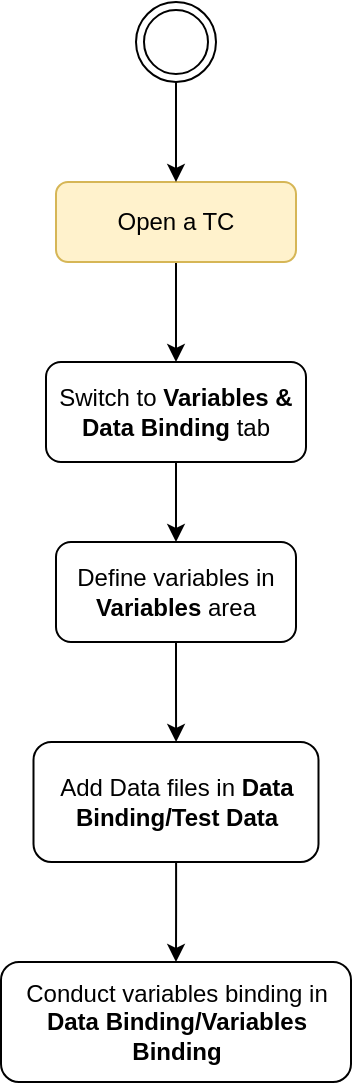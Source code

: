 <mxfile version="16.3.0" type="github">
  <diagram id="C5RBs43oDa-KdzZeNtuy" name="Page-1">
    <mxGraphModel dx="462" dy="1817" grid="1" gridSize="10" guides="1" tooltips="1" connect="1" arrows="1" fold="1" page="1" pageScale="1" pageWidth="827" pageHeight="1169" math="0" shadow="0">
      <root>
        <mxCell id="WIyWlLk6GJQsqaUBKTNV-0" />
        <mxCell id="WIyWlLk6GJQsqaUBKTNV-1" parent="WIyWlLk6GJQsqaUBKTNV-0" />
        <mxCell id="QfkTnqK_QHVf0wzMm1VI-3" value="" style="edgeStyle=orthogonalEdgeStyle;rounded=0;orthogonalLoop=1;jettySize=auto;html=1;" edge="1" parent="WIyWlLk6GJQsqaUBKTNV-1" source="WIyWlLk6GJQsqaUBKTNV-3" target="WIyWlLk6GJQsqaUBKTNV-7">
          <mxGeometry relative="1" as="geometry" />
        </mxCell>
        <mxCell id="WIyWlLk6GJQsqaUBKTNV-3" value="Open a TC" style="rounded=1;whiteSpace=wrap;html=1;fontSize=12;glass=0;strokeWidth=1;shadow=0;fillColor=#fff2cc;strokeColor=#d6b656;" parent="WIyWlLk6GJQsqaUBKTNV-1" vertex="1">
          <mxGeometry x="160" y="80" width="120" height="40" as="geometry" />
        </mxCell>
        <mxCell id="QfkTnqK_QHVf0wzMm1VI-4" value="" style="edgeStyle=orthogonalEdgeStyle;rounded=0;orthogonalLoop=1;jettySize=auto;html=1;" edge="1" parent="WIyWlLk6GJQsqaUBKTNV-1" source="WIyWlLk6GJQsqaUBKTNV-7" target="WIyWlLk6GJQsqaUBKTNV-12">
          <mxGeometry relative="1" as="geometry" />
        </mxCell>
        <mxCell id="WIyWlLk6GJQsqaUBKTNV-7" value="Switch to&lt;b&gt; Variables &amp;amp; Data Binding&lt;/b&gt; tab" style="rounded=1;whiteSpace=wrap;html=1;fontSize=12;glass=0;strokeWidth=1;shadow=0;" parent="WIyWlLk6GJQsqaUBKTNV-1" vertex="1">
          <mxGeometry x="155" y="170" width="130" height="50" as="geometry" />
        </mxCell>
        <mxCell id="QfkTnqK_QHVf0wzMm1VI-6" value="" style="edgeStyle=orthogonalEdgeStyle;rounded=0;orthogonalLoop=1;jettySize=auto;html=1;" edge="1" parent="WIyWlLk6GJQsqaUBKTNV-1" source="WIyWlLk6GJQsqaUBKTNV-12" target="QfkTnqK_QHVf0wzMm1VI-5">
          <mxGeometry relative="1" as="geometry" />
        </mxCell>
        <mxCell id="WIyWlLk6GJQsqaUBKTNV-12" value="Define variables in &lt;b&gt;Variables&lt;/b&gt; area" style="rounded=1;whiteSpace=wrap;html=1;fontSize=12;glass=0;strokeWidth=1;shadow=0;" parent="WIyWlLk6GJQsqaUBKTNV-1" vertex="1">
          <mxGeometry x="160" y="260" width="120" height="50" as="geometry" />
        </mxCell>
        <mxCell id="QfkTnqK_QHVf0wzMm1VI-2" value="" style="edgeStyle=orthogonalEdgeStyle;rounded=0;orthogonalLoop=1;jettySize=auto;html=1;" edge="1" parent="WIyWlLk6GJQsqaUBKTNV-1" source="QfkTnqK_QHVf0wzMm1VI-1" target="WIyWlLk6GJQsqaUBKTNV-3">
          <mxGeometry relative="1" as="geometry" />
        </mxCell>
        <mxCell id="QfkTnqK_QHVf0wzMm1VI-1" value="" style="ellipse;shape=doubleEllipse;html=1;dashed=0;whitespace=wrap;aspect=fixed;" vertex="1" parent="WIyWlLk6GJQsqaUBKTNV-1">
          <mxGeometry x="200" y="-10" width="40" height="40" as="geometry" />
        </mxCell>
        <mxCell id="QfkTnqK_QHVf0wzMm1VI-8" value="" style="edgeStyle=orthogonalEdgeStyle;rounded=0;orthogonalLoop=1;jettySize=auto;html=1;" edge="1" parent="WIyWlLk6GJQsqaUBKTNV-1" source="QfkTnqK_QHVf0wzMm1VI-5" target="QfkTnqK_QHVf0wzMm1VI-7">
          <mxGeometry relative="1" as="geometry" />
        </mxCell>
        <mxCell id="QfkTnqK_QHVf0wzMm1VI-5" value="Add Data files in &lt;b&gt;Data Binding/Test Data&lt;/b&gt;" style="whiteSpace=wrap;html=1;rounded=1;glass=0;strokeWidth=1;shadow=0;" vertex="1" parent="WIyWlLk6GJQsqaUBKTNV-1">
          <mxGeometry x="148.75" y="360" width="142.5" height="60" as="geometry" />
        </mxCell>
        <mxCell id="QfkTnqK_QHVf0wzMm1VI-7" value="Conduct variables binding in &lt;b&gt;Data Binding/Variables Binding&lt;/b&gt;" style="whiteSpace=wrap;html=1;rounded=1;glass=0;strokeWidth=1;shadow=0;" vertex="1" parent="WIyWlLk6GJQsqaUBKTNV-1">
          <mxGeometry x="132.5" y="470" width="175" height="60" as="geometry" />
        </mxCell>
      </root>
    </mxGraphModel>
  </diagram>
</mxfile>
